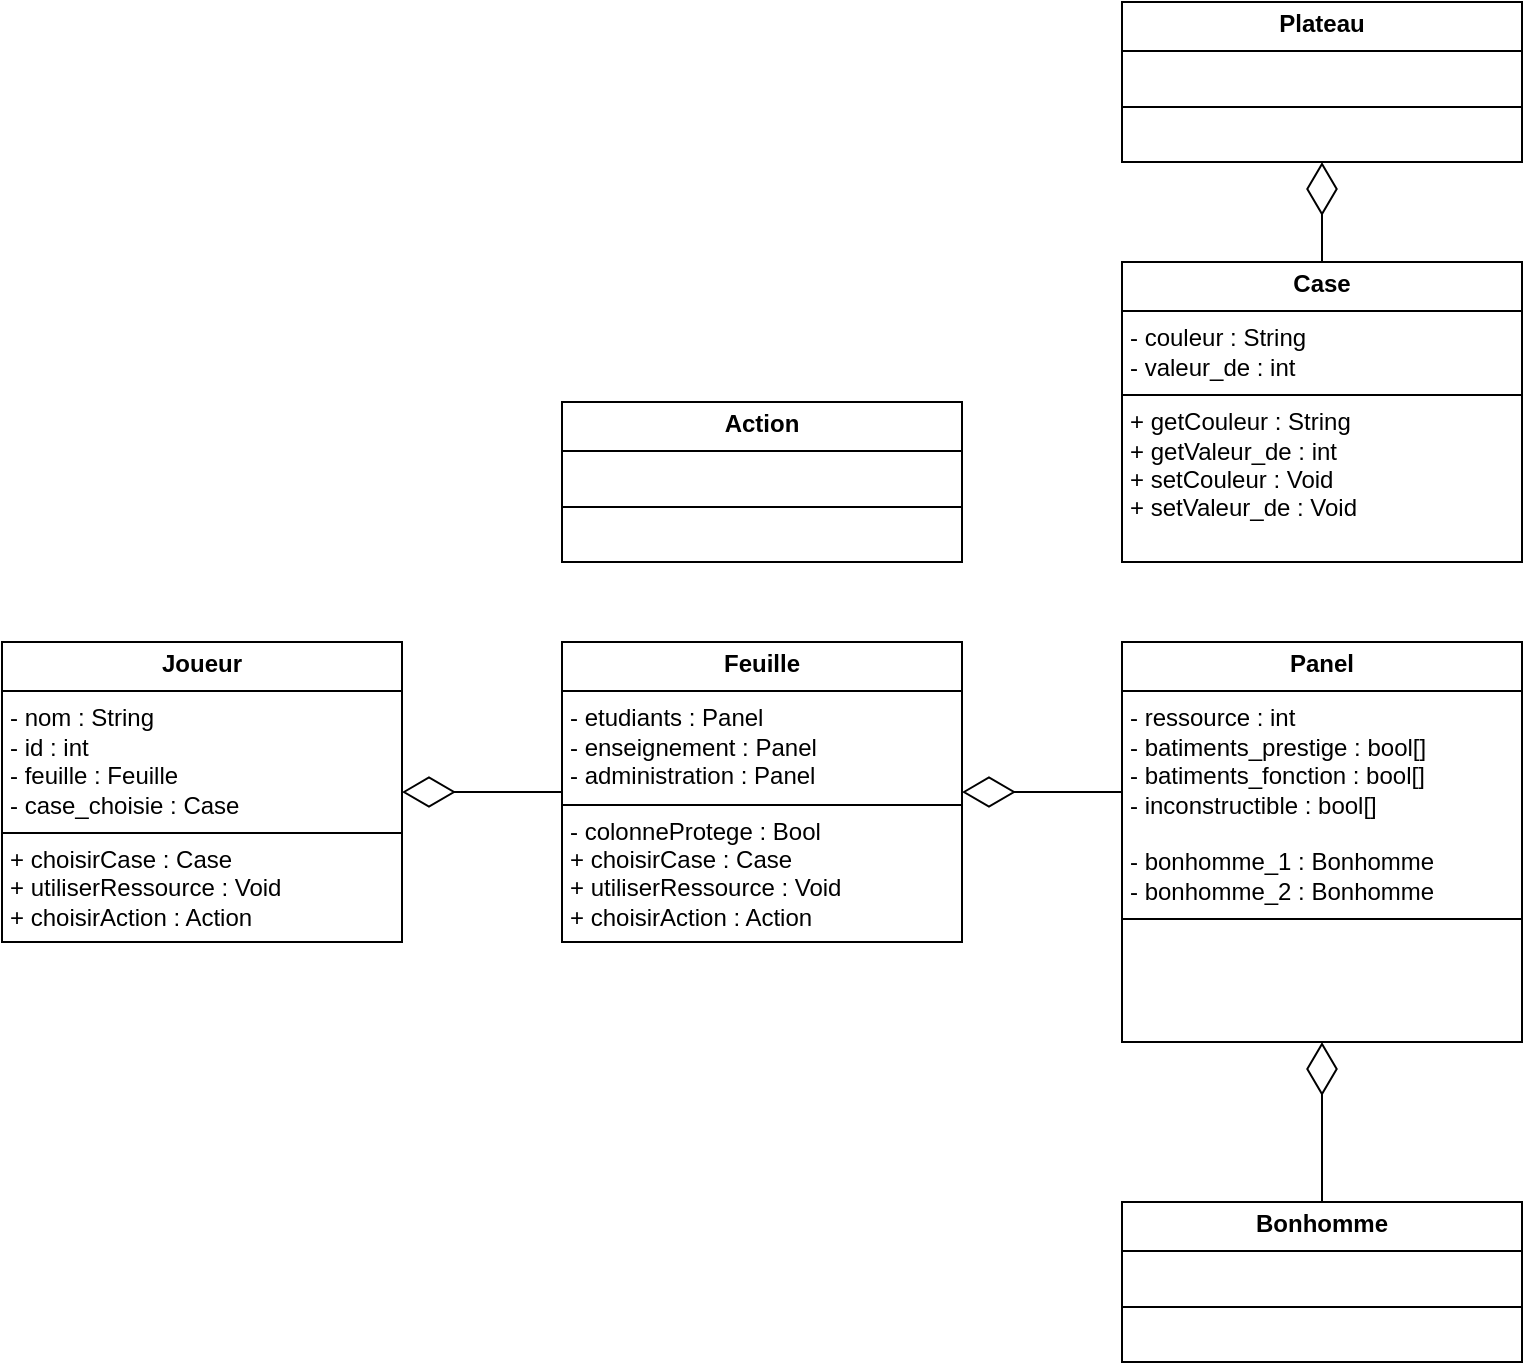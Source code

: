 <mxfile version="24.9.0">
  <diagram id="C5RBs43oDa-KdzZeNtuy" name="Page-1">
    <mxGraphModel dx="659" dy="578" grid="1" gridSize="10" guides="1" tooltips="1" connect="1" arrows="1" fold="1" page="1" pageScale="1" pageWidth="827" pageHeight="1169" math="0" shadow="0">
      <root>
        <mxCell id="WIyWlLk6GJQsqaUBKTNV-0" />
        <mxCell id="WIyWlLk6GJQsqaUBKTNV-1" parent="WIyWlLk6GJQsqaUBKTNV-0" />
        <mxCell id="prbnaIQwTLVuY6m0kxXh-0" value="&lt;p style=&quot;margin:0px;margin-top:4px;text-align:center;&quot;&gt;&lt;b&gt;Joueur&lt;/b&gt;&lt;/p&gt;&lt;hr size=&quot;1&quot; style=&quot;border-style:solid;&quot;&gt;&lt;p style=&quot;margin:0px;margin-left:4px;&quot;&gt;- nom : String&lt;/p&gt;&lt;p style=&quot;margin:0px;margin-left:4px;&quot;&gt;- id : int&lt;/p&gt;&lt;p style=&quot;margin:0px;margin-left:4px;&quot;&gt;- feuille : Feuille&lt;/p&gt;&lt;p style=&quot;margin:0px;margin-left:4px;&quot;&gt;- case_choisie : Case&lt;/p&gt;&lt;hr size=&quot;1&quot; style=&quot;border-style:solid;&quot;&gt;&lt;p style=&quot;margin:0px;margin-left:4px;&quot;&gt;+ choisirCase : Case&lt;/p&gt;&lt;p style=&quot;margin:0px;margin-left:4px;&quot;&gt;+ utiliserRessource : Void&lt;/p&gt;&lt;p style=&quot;margin:0px;margin-left:4px;&quot;&gt;+ choisirAction : Action&lt;/p&gt;" style="verticalAlign=top;align=left;overflow=fill;html=1;whiteSpace=wrap;" parent="WIyWlLk6GJQsqaUBKTNV-1" vertex="1">
          <mxGeometry y="520" width="200" height="150" as="geometry" />
        </mxCell>
        <mxCell id="prbnaIQwTLVuY6m0kxXh-1" value="&lt;p style=&quot;margin:0px;margin-top:4px;text-align:center;&quot;&gt;&lt;b&gt;Action&lt;/b&gt;&lt;/p&gt;&lt;hr size=&quot;1&quot; style=&quot;border-style:solid;&quot;&gt;&lt;p style=&quot;margin:0px;margin-left:4px;&quot;&gt;&lt;br&gt;&lt;/p&gt;&lt;hr size=&quot;1&quot; style=&quot;border-style:solid;&quot;&gt;&lt;p style=&quot;margin:0px;margin-left:4px;&quot;&gt;&lt;br&gt;&lt;/p&gt;" style="verticalAlign=top;align=left;overflow=fill;html=1;whiteSpace=wrap;" parent="WIyWlLk6GJQsqaUBKTNV-1" vertex="1">
          <mxGeometry x="280" y="400" width="200" height="80" as="geometry" />
        </mxCell>
        <mxCell id="prbnaIQwTLVuY6m0kxXh-2" value="&lt;p style=&quot;margin:0px;margin-top:4px;text-align:center;&quot;&gt;&lt;b&gt;Feuille&lt;/b&gt;&lt;/p&gt;&lt;hr size=&quot;1&quot; style=&quot;border-style:solid;&quot;&gt;&lt;p style=&quot;margin: 0px 0px 0px 4px;&quot;&gt;- etudiants : Panel&lt;/p&gt;&lt;p style=&quot;margin: 0px 0px 0px 4px;&quot;&gt;- enseignement : Panel&lt;/p&gt;&lt;p style=&quot;margin: 0px 0px 0px 4px;&quot;&gt;- administration : Panel&lt;/p&gt;&lt;hr size=&quot;1&quot; style=&quot;border-style:solid;&quot;&gt;&lt;p style=&quot;margin:0px;margin-left:4px;&quot;&gt;- colonneProtege : Bool&lt;/p&gt;&lt;p style=&quot;margin:0px;margin-left:4px;&quot;&gt;+ choisirCase : Case&lt;/p&gt;&lt;p style=&quot;margin:0px;margin-left:4px;&quot;&gt;+ utiliserRessource : Void&lt;/p&gt;&lt;p style=&quot;margin:0px;margin-left:4px;&quot;&gt;+ choisirAction : Action&lt;/p&gt;" style="verticalAlign=top;align=left;overflow=fill;html=1;whiteSpace=wrap;" parent="WIyWlLk6GJQsqaUBKTNV-1" vertex="1">
          <mxGeometry x="280" y="520" width="200" height="150" as="geometry" />
        </mxCell>
        <mxCell id="prbnaIQwTLVuY6m0kxXh-3" value="" style="endArrow=diamondThin;endFill=0;endSize=24;html=1;rounded=0;exitX=0;exitY=0.5;exitDx=0;exitDy=0;entryX=1;entryY=0.5;entryDx=0;entryDy=0;" parent="WIyWlLk6GJQsqaUBKTNV-1" source="prbnaIQwTLVuY6m0kxXh-2" target="prbnaIQwTLVuY6m0kxXh-0" edge="1">
          <mxGeometry width="160" relative="1" as="geometry">
            <mxPoint x="150" y="670" as="sourcePoint" />
            <mxPoint x="310" y="670" as="targetPoint" />
            <Array as="points">
              <mxPoint x="280" y="595" />
            </Array>
          </mxGeometry>
        </mxCell>
        <mxCell id="prbnaIQwTLVuY6m0kxXh-6" value="&lt;p style=&quot;margin:0px;margin-top:4px;text-align:center;&quot;&gt;&lt;b&gt;Case&lt;/b&gt;&lt;/p&gt;&lt;hr size=&quot;1&quot; style=&quot;border-style:solid;&quot;&gt;&lt;p style=&quot;margin:0px;margin-left:4px;&quot;&gt;- couleur : String&lt;/p&gt;&lt;p style=&quot;margin:0px;margin-left:4px;&quot;&gt;- valeur_de : int&lt;/p&gt;&lt;hr size=&quot;1&quot; style=&quot;border-style:solid;&quot;&gt;&lt;p style=&quot;margin:0px;margin-left:4px;&quot;&gt;+ getCouleur : String&lt;/p&gt;&lt;p style=&quot;margin:0px;margin-left:4px;&quot;&gt;+ getValeur_de : int&lt;/p&gt;&lt;p style=&quot;margin:0px;margin-left:4px;&quot;&gt;+ setCouleur : Void&lt;/p&gt;&lt;p style=&quot;margin:0px;margin-left:4px;&quot;&gt;+ setValeur_de : Void&lt;/p&gt;" style="verticalAlign=top;align=left;overflow=fill;html=1;whiteSpace=wrap;" parent="WIyWlLk6GJQsqaUBKTNV-1" vertex="1">
          <mxGeometry x="560" y="330" width="200" height="150" as="geometry" />
        </mxCell>
        <mxCell id="prbnaIQwTLVuY6m0kxXh-7" value="&lt;p style=&quot;margin:0px;margin-top:4px;text-align:center;&quot;&gt;&lt;b&gt;Plateau&lt;/b&gt;&lt;/p&gt;&lt;hr size=&quot;1&quot; style=&quot;border-style:solid;&quot;&gt;&lt;p style=&quot;margin:0px;margin-left:4px;&quot;&gt;&lt;br&gt;&lt;/p&gt;&lt;hr size=&quot;1&quot; style=&quot;border-style:solid;&quot;&gt;&lt;p style=&quot;margin:0px;margin-left:4px;&quot;&gt;&lt;br&gt;&lt;/p&gt;" style="verticalAlign=top;align=left;overflow=fill;html=1;whiteSpace=wrap;" parent="WIyWlLk6GJQsqaUBKTNV-1" vertex="1">
          <mxGeometry x="560" y="200" width="200" height="80" as="geometry" />
        </mxCell>
        <mxCell id="prbnaIQwTLVuY6m0kxXh-8" value="" style="endArrow=diamondThin;endFill=0;endSize=24;html=1;rounded=0;exitX=0.5;exitY=0;exitDx=0;exitDy=0;entryX=0.5;entryY=1;entryDx=0;entryDy=0;" parent="WIyWlLk6GJQsqaUBKTNV-1" source="prbnaIQwTLVuY6m0kxXh-6" target="prbnaIQwTLVuY6m0kxXh-7" edge="1">
          <mxGeometry width="160" relative="1" as="geometry">
            <mxPoint x="330" y="675" as="sourcePoint" />
            <mxPoint x="250" y="565" as="targetPoint" />
            <Array as="points">
              <mxPoint x="660" y="320" />
            </Array>
          </mxGeometry>
        </mxCell>
        <mxCell id="prbnaIQwTLVuY6m0kxXh-9" value="&lt;p style=&quot;margin:0px;margin-top:4px;text-align:center;&quot;&gt;&lt;b&gt;Panel&lt;/b&gt;&lt;/p&gt;&lt;hr size=&quot;1&quot; style=&quot;border-style:solid;&quot;&gt;&lt;p style=&quot;margin: 0px 0px 0px 4px;&quot;&gt;- ressource : int&lt;/p&gt;&lt;p style=&quot;margin: 0px 0px 0px 4px;&quot;&gt;- batiments_prestige : bool[]&lt;/p&gt;&lt;p style=&quot;margin: 0px 0px 0px 4px;&quot;&gt;- batiments_fonction : bool[]&lt;/p&gt;&lt;p style=&quot;margin: 0px 0px 0px 4px;&quot;&gt;- inconstructible : bool[]&lt;/p&gt;&lt;p style=&quot;margin: 0px 0px 0px 4px;&quot;&gt;&lt;br&gt;&lt;/p&gt;&lt;p style=&quot;margin: 0px 0px 0px 4px;&quot;&gt;- bonhomme_1 : Bonhomme&lt;/p&gt;&lt;p style=&quot;margin: 0px 0px 0px 4px;&quot;&gt;- bonhomme_2 : Bonhomme&lt;/p&gt;&lt;hr size=&quot;1&quot; style=&quot;border-style:solid;&quot;&gt;&lt;p style=&quot;margin:0px;margin-left:4px;&quot;&gt;&lt;br&gt;&lt;/p&gt;" style="verticalAlign=top;align=left;overflow=fill;html=1;whiteSpace=wrap;" parent="WIyWlLk6GJQsqaUBKTNV-1" vertex="1">
          <mxGeometry x="560" y="520" width="200" height="200" as="geometry" />
        </mxCell>
        <mxCell id="prbnaIQwTLVuY6m0kxXh-11" value="" style="endArrow=diamondThin;endFill=0;endSize=24;html=1;rounded=0;entryX=1;entryY=0.5;entryDx=0;entryDy=0;" parent="WIyWlLk6GJQsqaUBKTNV-1" target="prbnaIQwTLVuY6m0kxXh-2" edge="1">
          <mxGeometry width="160" relative="1" as="geometry">
            <mxPoint x="560" y="595" as="sourcePoint" />
            <mxPoint x="720" y="650" as="targetPoint" />
            <Array as="points">
              <mxPoint x="520" y="595" />
            </Array>
          </mxGeometry>
        </mxCell>
        <mxCell id="prbnaIQwTLVuY6m0kxXh-12" value="&lt;p style=&quot;margin:0px;margin-top:4px;text-align:center;&quot;&gt;&lt;b&gt;Bonhomme&lt;/b&gt;&lt;/p&gt;&lt;hr size=&quot;1&quot; style=&quot;border-style:solid;&quot;&gt;&lt;p style=&quot;margin:0px;margin-left:4px;&quot;&gt;&lt;br&gt;&lt;/p&gt;&lt;hr size=&quot;1&quot; style=&quot;border-style:solid;&quot;&gt;&lt;p style=&quot;margin:0px;margin-left:4px;&quot;&gt;&lt;br&gt;&lt;/p&gt;" style="verticalAlign=top;align=left;overflow=fill;html=1;whiteSpace=wrap;" parent="WIyWlLk6GJQsqaUBKTNV-1" vertex="1">
          <mxGeometry x="560" y="800" width="200" height="80" as="geometry" />
        </mxCell>
        <mxCell id="-o0Ohby0TeAAqYgcBlqg-0" value="" style="endArrow=diamondThin;endFill=0;endSize=24;html=1;rounded=0;entryX=0.5;entryY=1;entryDx=0;entryDy=0;exitX=0.5;exitY=0;exitDx=0;exitDy=0;" edge="1" parent="WIyWlLk6GJQsqaUBKTNV-1" source="prbnaIQwTLVuY6m0kxXh-12" target="prbnaIQwTLVuY6m0kxXh-9">
          <mxGeometry width="160" relative="1" as="geometry">
            <mxPoint x="570" y="605" as="sourcePoint" />
            <mxPoint x="490" y="605" as="targetPoint" />
            <Array as="points" />
          </mxGeometry>
        </mxCell>
      </root>
    </mxGraphModel>
  </diagram>
</mxfile>
